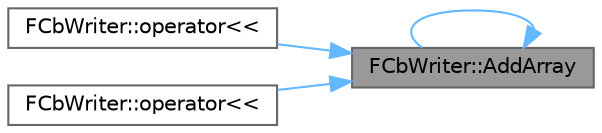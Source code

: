 digraph "FCbWriter::AddArray"
{
 // INTERACTIVE_SVG=YES
 // LATEX_PDF_SIZE
  bgcolor="transparent";
  edge [fontname=Helvetica,fontsize=10,labelfontname=Helvetica,labelfontsize=10];
  node [fontname=Helvetica,fontsize=10,shape=box,height=0.2,width=0.4];
  rankdir="RL";
  Node1 [id="Node000001",label="FCbWriter::AddArray",height=0.2,width=0.4,color="gray40", fillcolor="grey60", style="filled", fontcolor="black",tooltip="Copy the value (not the name) of an existing array."];
  Node1 -> Node1 [id="edge1_Node000001_Node000001",dir="back",color="steelblue1",style="solid",tooltip=" "];
  Node1 -> Node2 [id="edge2_Node000001_Node000002",dir="back",color="steelblue1",style="solid",tooltip=" "];
  Node2 [id="Node000002",label="FCbWriter::operator\<\<",height=0.2,width=0.4,color="grey40", fillcolor="white", style="filled",URL="$dc/d63/classFCbWriter.html#af092bef6838f6669145985bbe31fa268",tooltip=" "];
  Node1 -> Node3 [id="edge3_Node000001_Node000003",dir="back",color="steelblue1",style="solid",tooltip=" "];
  Node3 [id="Node000003",label="FCbWriter::operator\<\<",height=0.2,width=0.4,color="grey40", fillcolor="white", style="filled",URL="$dc/d63/classFCbWriter.html#a76e97e13b868de230ac1c9f25ce6b863",tooltip=" "];
}
